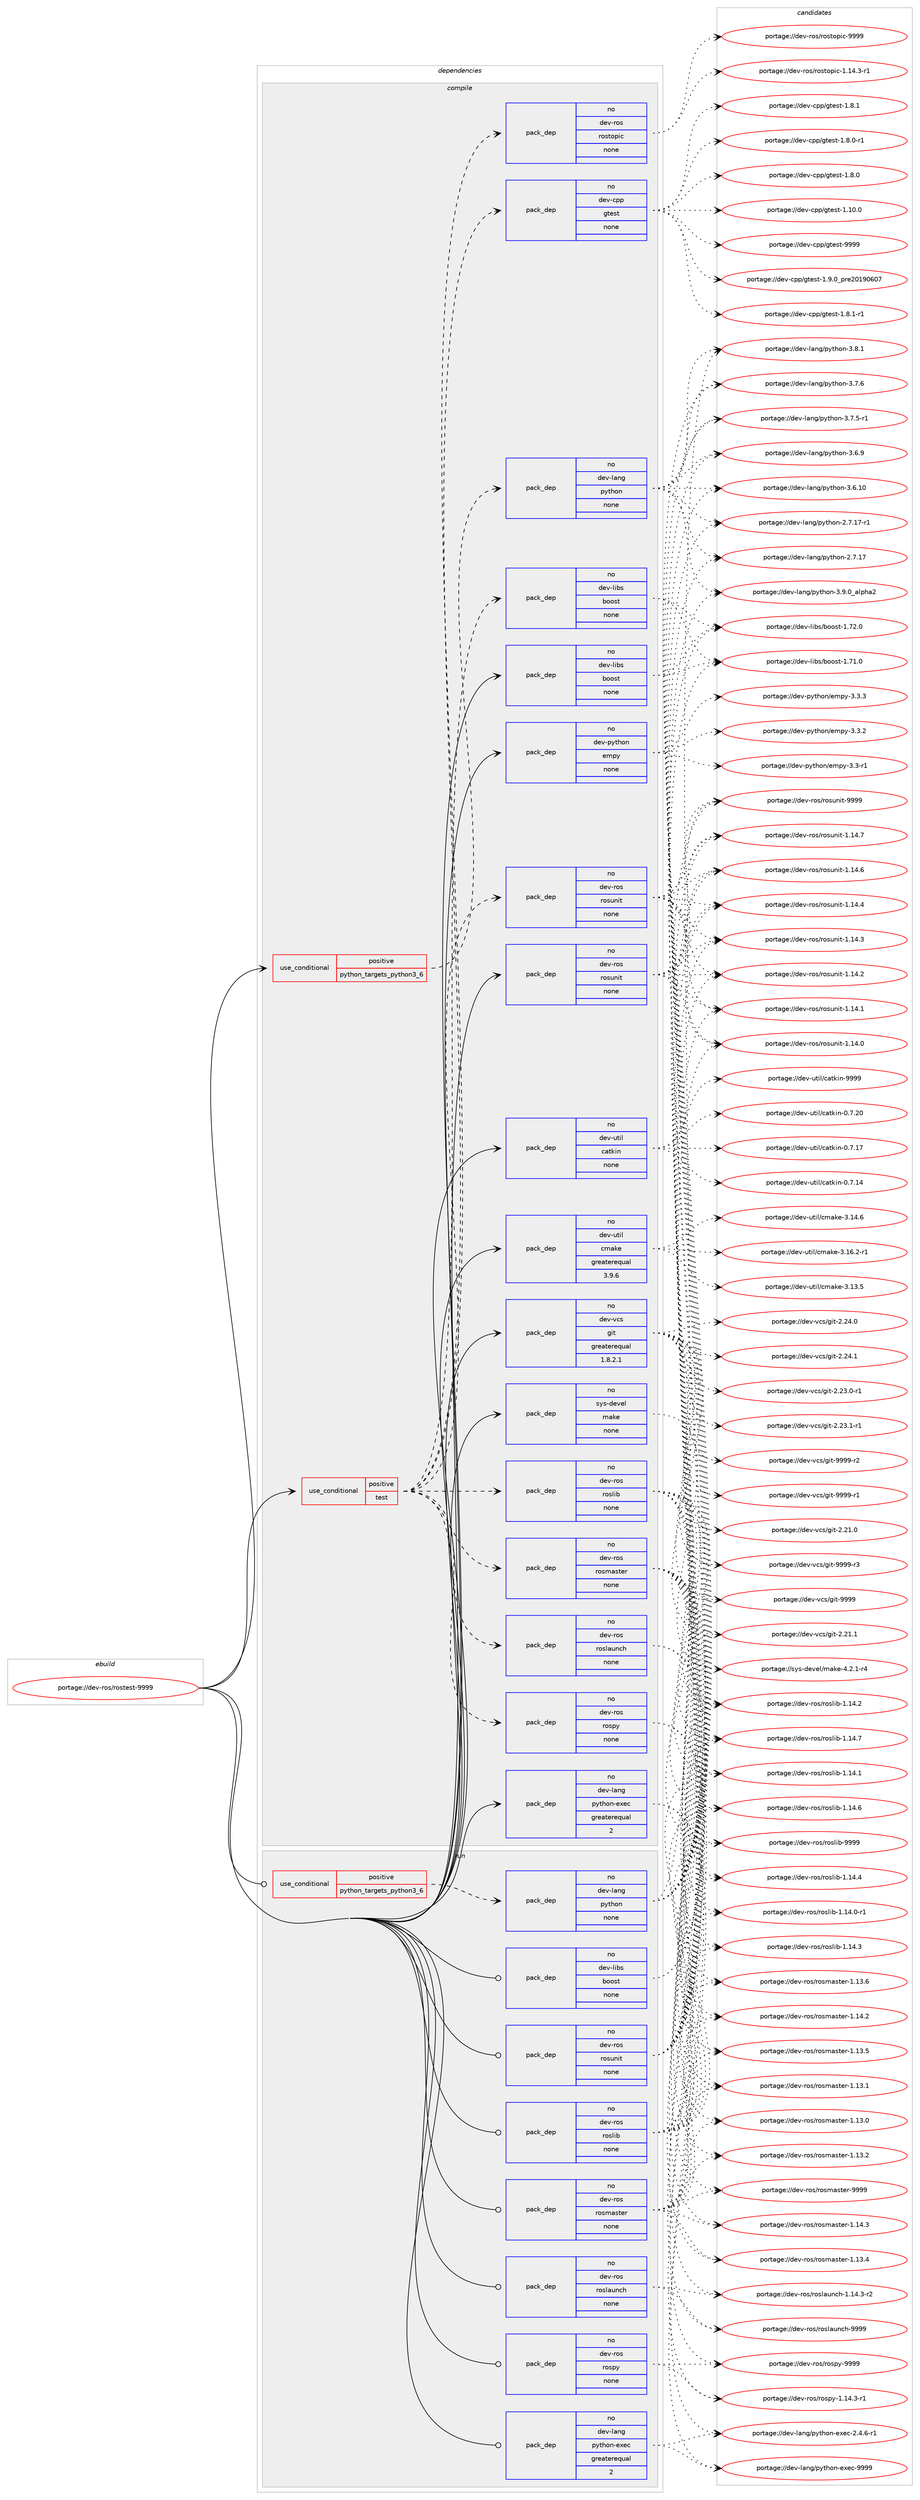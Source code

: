 digraph prolog {

# *************
# Graph options
# *************

newrank=true;
concentrate=true;
compound=true;
graph [rankdir=LR,fontname=Helvetica,fontsize=10,ranksep=1.5];#, ranksep=2.5, nodesep=0.2];
edge  [arrowhead=vee];
node  [fontname=Helvetica,fontsize=10];

# **********
# The ebuild
# **********

subgraph cluster_leftcol {
color=gray;
rank=same;
label=<<i>ebuild</i>>;
id [label="portage://dev-ros/rostest-9999", color=red, width=4, href="../dev-ros/rostest-9999.svg"];
}

# ****************
# The dependencies
# ****************

subgraph cluster_midcol {
color=gray;
label=<<i>dependencies</i>>;
subgraph cluster_compile {
fillcolor="#eeeeee";
style=filled;
label=<<i>compile</i>>;
subgraph cond97293 {
dependency384345 [label=<<TABLE BORDER="0" CELLBORDER="1" CELLSPACING="0" CELLPADDING="4"><TR><TD ROWSPAN="3" CELLPADDING="10">use_conditional</TD></TR><TR><TD>positive</TD></TR><TR><TD>python_targets_python3_6</TD></TR></TABLE>>, shape=none, color=red];
subgraph pack282199 {
dependency384346 [label=<<TABLE BORDER="0" CELLBORDER="1" CELLSPACING="0" CELLPADDING="4" WIDTH="220"><TR><TD ROWSPAN="6" CELLPADDING="30">pack_dep</TD></TR><TR><TD WIDTH="110">no</TD></TR><TR><TD>dev-lang</TD></TR><TR><TD>python</TD></TR><TR><TD>none</TD></TR><TR><TD></TD></TR></TABLE>>, shape=none, color=blue];
}
dependency384345:e -> dependency384346:w [weight=20,style="dashed",arrowhead="vee"];
}
id:e -> dependency384345:w [weight=20,style="solid",arrowhead="vee"];
subgraph cond97294 {
dependency384347 [label=<<TABLE BORDER="0" CELLBORDER="1" CELLSPACING="0" CELLPADDING="4"><TR><TD ROWSPAN="3" CELLPADDING="10">use_conditional</TD></TR><TR><TD>positive</TD></TR><TR><TD>test</TD></TR></TABLE>>, shape=none, color=red];
subgraph pack282200 {
dependency384348 [label=<<TABLE BORDER="0" CELLBORDER="1" CELLSPACING="0" CELLPADDING="4" WIDTH="220"><TR><TD ROWSPAN="6" CELLPADDING="30">pack_dep</TD></TR><TR><TD WIDTH="110">no</TD></TR><TR><TD>dev-ros</TD></TR><TR><TD>rosunit</TD></TR><TR><TD>none</TD></TR><TR><TD></TD></TR></TABLE>>, shape=none, color=blue];
}
dependency384347:e -> dependency384348:w [weight=20,style="dashed",arrowhead="vee"];
subgraph pack282201 {
dependency384349 [label=<<TABLE BORDER="0" CELLBORDER="1" CELLSPACING="0" CELLPADDING="4" WIDTH="220"><TR><TD ROWSPAN="6" CELLPADDING="30">pack_dep</TD></TR><TR><TD WIDTH="110">no</TD></TR><TR><TD>dev-libs</TD></TR><TR><TD>boost</TD></TR><TR><TD>none</TD></TR><TR><TD></TD></TR></TABLE>>, shape=none, color=blue];
}
dependency384347:e -> dependency384349:w [weight=20,style="dashed",arrowhead="vee"];
subgraph pack282202 {
dependency384350 [label=<<TABLE BORDER="0" CELLBORDER="1" CELLSPACING="0" CELLPADDING="4" WIDTH="220"><TR><TD ROWSPAN="6" CELLPADDING="30">pack_dep</TD></TR><TR><TD WIDTH="110">no</TD></TR><TR><TD>dev-ros</TD></TR><TR><TD>roslib</TD></TR><TR><TD>none</TD></TR><TR><TD></TD></TR></TABLE>>, shape=none, color=blue];
}
dependency384347:e -> dependency384350:w [weight=20,style="dashed",arrowhead="vee"];
subgraph pack282203 {
dependency384351 [label=<<TABLE BORDER="0" CELLBORDER="1" CELLSPACING="0" CELLPADDING="4" WIDTH="220"><TR><TD ROWSPAN="6" CELLPADDING="30">pack_dep</TD></TR><TR><TD WIDTH="110">no</TD></TR><TR><TD>dev-ros</TD></TR><TR><TD>rospy</TD></TR><TR><TD>none</TD></TR><TR><TD></TD></TR></TABLE>>, shape=none, color=blue];
}
dependency384347:e -> dependency384351:w [weight=20,style="dashed",arrowhead="vee"];
subgraph pack282204 {
dependency384352 [label=<<TABLE BORDER="0" CELLBORDER="1" CELLSPACING="0" CELLPADDING="4" WIDTH="220"><TR><TD ROWSPAN="6" CELLPADDING="30">pack_dep</TD></TR><TR><TD WIDTH="110">no</TD></TR><TR><TD>dev-ros</TD></TR><TR><TD>roslaunch</TD></TR><TR><TD>none</TD></TR><TR><TD></TD></TR></TABLE>>, shape=none, color=blue];
}
dependency384347:e -> dependency384352:w [weight=20,style="dashed",arrowhead="vee"];
subgraph pack282205 {
dependency384353 [label=<<TABLE BORDER="0" CELLBORDER="1" CELLSPACING="0" CELLPADDING="4" WIDTH="220"><TR><TD ROWSPAN="6" CELLPADDING="30">pack_dep</TD></TR><TR><TD WIDTH="110">no</TD></TR><TR><TD>dev-ros</TD></TR><TR><TD>rosmaster</TD></TR><TR><TD>none</TD></TR><TR><TD></TD></TR></TABLE>>, shape=none, color=blue];
}
dependency384347:e -> dependency384353:w [weight=20,style="dashed",arrowhead="vee"];
subgraph pack282206 {
dependency384354 [label=<<TABLE BORDER="0" CELLBORDER="1" CELLSPACING="0" CELLPADDING="4" WIDTH="220"><TR><TD ROWSPAN="6" CELLPADDING="30">pack_dep</TD></TR><TR><TD WIDTH="110">no</TD></TR><TR><TD>dev-cpp</TD></TR><TR><TD>gtest</TD></TR><TR><TD>none</TD></TR><TR><TD></TD></TR></TABLE>>, shape=none, color=blue];
}
dependency384347:e -> dependency384354:w [weight=20,style="dashed",arrowhead="vee"];
subgraph pack282207 {
dependency384355 [label=<<TABLE BORDER="0" CELLBORDER="1" CELLSPACING="0" CELLPADDING="4" WIDTH="220"><TR><TD ROWSPAN="6" CELLPADDING="30">pack_dep</TD></TR><TR><TD WIDTH="110">no</TD></TR><TR><TD>dev-ros</TD></TR><TR><TD>rostopic</TD></TR><TR><TD>none</TD></TR><TR><TD></TD></TR></TABLE>>, shape=none, color=blue];
}
dependency384347:e -> dependency384355:w [weight=20,style="dashed",arrowhead="vee"];
}
id:e -> dependency384347:w [weight=20,style="solid",arrowhead="vee"];
subgraph pack282208 {
dependency384356 [label=<<TABLE BORDER="0" CELLBORDER="1" CELLSPACING="0" CELLPADDING="4" WIDTH="220"><TR><TD ROWSPAN="6" CELLPADDING="30">pack_dep</TD></TR><TR><TD WIDTH="110">no</TD></TR><TR><TD>dev-lang</TD></TR><TR><TD>python-exec</TD></TR><TR><TD>greaterequal</TD></TR><TR><TD>2</TD></TR></TABLE>>, shape=none, color=blue];
}
id:e -> dependency384356:w [weight=20,style="solid",arrowhead="vee"];
subgraph pack282209 {
dependency384357 [label=<<TABLE BORDER="0" CELLBORDER="1" CELLSPACING="0" CELLPADDING="4" WIDTH="220"><TR><TD ROWSPAN="6" CELLPADDING="30">pack_dep</TD></TR><TR><TD WIDTH="110">no</TD></TR><TR><TD>dev-libs</TD></TR><TR><TD>boost</TD></TR><TR><TD>none</TD></TR><TR><TD></TD></TR></TABLE>>, shape=none, color=blue];
}
id:e -> dependency384357:w [weight=20,style="solid",arrowhead="vee"];
subgraph pack282210 {
dependency384358 [label=<<TABLE BORDER="0" CELLBORDER="1" CELLSPACING="0" CELLPADDING="4" WIDTH="220"><TR><TD ROWSPAN="6" CELLPADDING="30">pack_dep</TD></TR><TR><TD WIDTH="110">no</TD></TR><TR><TD>dev-python</TD></TR><TR><TD>empy</TD></TR><TR><TD>none</TD></TR><TR><TD></TD></TR></TABLE>>, shape=none, color=blue];
}
id:e -> dependency384358:w [weight=20,style="solid",arrowhead="vee"];
subgraph pack282211 {
dependency384359 [label=<<TABLE BORDER="0" CELLBORDER="1" CELLSPACING="0" CELLPADDING="4" WIDTH="220"><TR><TD ROWSPAN="6" CELLPADDING="30">pack_dep</TD></TR><TR><TD WIDTH="110">no</TD></TR><TR><TD>dev-ros</TD></TR><TR><TD>rosunit</TD></TR><TR><TD>none</TD></TR><TR><TD></TD></TR></TABLE>>, shape=none, color=blue];
}
id:e -> dependency384359:w [weight=20,style="solid",arrowhead="vee"];
subgraph pack282212 {
dependency384360 [label=<<TABLE BORDER="0" CELLBORDER="1" CELLSPACING="0" CELLPADDING="4" WIDTH="220"><TR><TD ROWSPAN="6" CELLPADDING="30">pack_dep</TD></TR><TR><TD WIDTH="110">no</TD></TR><TR><TD>dev-util</TD></TR><TR><TD>catkin</TD></TR><TR><TD>none</TD></TR><TR><TD></TD></TR></TABLE>>, shape=none, color=blue];
}
id:e -> dependency384360:w [weight=20,style="solid",arrowhead="vee"];
subgraph pack282213 {
dependency384361 [label=<<TABLE BORDER="0" CELLBORDER="1" CELLSPACING="0" CELLPADDING="4" WIDTH="220"><TR><TD ROWSPAN="6" CELLPADDING="30">pack_dep</TD></TR><TR><TD WIDTH="110">no</TD></TR><TR><TD>dev-util</TD></TR><TR><TD>cmake</TD></TR><TR><TD>greaterequal</TD></TR><TR><TD>3.9.6</TD></TR></TABLE>>, shape=none, color=blue];
}
id:e -> dependency384361:w [weight=20,style="solid",arrowhead="vee"];
subgraph pack282214 {
dependency384362 [label=<<TABLE BORDER="0" CELLBORDER="1" CELLSPACING="0" CELLPADDING="4" WIDTH="220"><TR><TD ROWSPAN="6" CELLPADDING="30">pack_dep</TD></TR><TR><TD WIDTH="110">no</TD></TR><TR><TD>dev-vcs</TD></TR><TR><TD>git</TD></TR><TR><TD>greaterequal</TD></TR><TR><TD>1.8.2.1</TD></TR></TABLE>>, shape=none, color=blue];
}
id:e -> dependency384362:w [weight=20,style="solid",arrowhead="vee"];
subgraph pack282215 {
dependency384363 [label=<<TABLE BORDER="0" CELLBORDER="1" CELLSPACING="0" CELLPADDING="4" WIDTH="220"><TR><TD ROWSPAN="6" CELLPADDING="30">pack_dep</TD></TR><TR><TD WIDTH="110">no</TD></TR><TR><TD>sys-devel</TD></TR><TR><TD>make</TD></TR><TR><TD>none</TD></TR><TR><TD></TD></TR></TABLE>>, shape=none, color=blue];
}
id:e -> dependency384363:w [weight=20,style="solid",arrowhead="vee"];
}
subgraph cluster_compileandrun {
fillcolor="#eeeeee";
style=filled;
label=<<i>compile and run</i>>;
}
subgraph cluster_run {
fillcolor="#eeeeee";
style=filled;
label=<<i>run</i>>;
subgraph cond97295 {
dependency384364 [label=<<TABLE BORDER="0" CELLBORDER="1" CELLSPACING="0" CELLPADDING="4"><TR><TD ROWSPAN="3" CELLPADDING="10">use_conditional</TD></TR><TR><TD>positive</TD></TR><TR><TD>python_targets_python3_6</TD></TR></TABLE>>, shape=none, color=red];
subgraph pack282216 {
dependency384365 [label=<<TABLE BORDER="0" CELLBORDER="1" CELLSPACING="0" CELLPADDING="4" WIDTH="220"><TR><TD ROWSPAN="6" CELLPADDING="30">pack_dep</TD></TR><TR><TD WIDTH="110">no</TD></TR><TR><TD>dev-lang</TD></TR><TR><TD>python</TD></TR><TR><TD>none</TD></TR><TR><TD></TD></TR></TABLE>>, shape=none, color=blue];
}
dependency384364:e -> dependency384365:w [weight=20,style="dashed",arrowhead="vee"];
}
id:e -> dependency384364:w [weight=20,style="solid",arrowhead="odot"];
subgraph pack282217 {
dependency384366 [label=<<TABLE BORDER="0" CELLBORDER="1" CELLSPACING="0" CELLPADDING="4" WIDTH="220"><TR><TD ROWSPAN="6" CELLPADDING="30">pack_dep</TD></TR><TR><TD WIDTH="110">no</TD></TR><TR><TD>dev-lang</TD></TR><TR><TD>python-exec</TD></TR><TR><TD>greaterequal</TD></TR><TR><TD>2</TD></TR></TABLE>>, shape=none, color=blue];
}
id:e -> dependency384366:w [weight=20,style="solid",arrowhead="odot"];
subgraph pack282218 {
dependency384367 [label=<<TABLE BORDER="0" CELLBORDER="1" CELLSPACING="0" CELLPADDING="4" WIDTH="220"><TR><TD ROWSPAN="6" CELLPADDING="30">pack_dep</TD></TR><TR><TD WIDTH="110">no</TD></TR><TR><TD>dev-libs</TD></TR><TR><TD>boost</TD></TR><TR><TD>none</TD></TR><TR><TD></TD></TR></TABLE>>, shape=none, color=blue];
}
id:e -> dependency384367:w [weight=20,style="solid",arrowhead="odot"];
subgraph pack282219 {
dependency384368 [label=<<TABLE BORDER="0" CELLBORDER="1" CELLSPACING="0" CELLPADDING="4" WIDTH="220"><TR><TD ROWSPAN="6" CELLPADDING="30">pack_dep</TD></TR><TR><TD WIDTH="110">no</TD></TR><TR><TD>dev-ros</TD></TR><TR><TD>roslaunch</TD></TR><TR><TD>none</TD></TR><TR><TD></TD></TR></TABLE>>, shape=none, color=blue];
}
id:e -> dependency384368:w [weight=20,style="solid",arrowhead="odot"];
subgraph pack282220 {
dependency384369 [label=<<TABLE BORDER="0" CELLBORDER="1" CELLSPACING="0" CELLPADDING="4" WIDTH="220"><TR><TD ROWSPAN="6" CELLPADDING="30">pack_dep</TD></TR><TR><TD WIDTH="110">no</TD></TR><TR><TD>dev-ros</TD></TR><TR><TD>roslib</TD></TR><TR><TD>none</TD></TR><TR><TD></TD></TR></TABLE>>, shape=none, color=blue];
}
id:e -> dependency384369:w [weight=20,style="solid",arrowhead="odot"];
subgraph pack282221 {
dependency384370 [label=<<TABLE BORDER="0" CELLBORDER="1" CELLSPACING="0" CELLPADDING="4" WIDTH="220"><TR><TD ROWSPAN="6" CELLPADDING="30">pack_dep</TD></TR><TR><TD WIDTH="110">no</TD></TR><TR><TD>dev-ros</TD></TR><TR><TD>rosmaster</TD></TR><TR><TD>none</TD></TR><TR><TD></TD></TR></TABLE>>, shape=none, color=blue];
}
id:e -> dependency384370:w [weight=20,style="solid",arrowhead="odot"];
subgraph pack282222 {
dependency384371 [label=<<TABLE BORDER="0" CELLBORDER="1" CELLSPACING="0" CELLPADDING="4" WIDTH="220"><TR><TD ROWSPAN="6" CELLPADDING="30">pack_dep</TD></TR><TR><TD WIDTH="110">no</TD></TR><TR><TD>dev-ros</TD></TR><TR><TD>rospy</TD></TR><TR><TD>none</TD></TR><TR><TD></TD></TR></TABLE>>, shape=none, color=blue];
}
id:e -> dependency384371:w [weight=20,style="solid",arrowhead="odot"];
subgraph pack282223 {
dependency384372 [label=<<TABLE BORDER="0" CELLBORDER="1" CELLSPACING="0" CELLPADDING="4" WIDTH="220"><TR><TD ROWSPAN="6" CELLPADDING="30">pack_dep</TD></TR><TR><TD WIDTH="110">no</TD></TR><TR><TD>dev-ros</TD></TR><TR><TD>rosunit</TD></TR><TR><TD>none</TD></TR><TR><TD></TD></TR></TABLE>>, shape=none, color=blue];
}
id:e -> dependency384372:w [weight=20,style="solid",arrowhead="odot"];
}
}

# **************
# The candidates
# **************

subgraph cluster_choices {
rank=same;
color=gray;
label=<<i>candidates</i>>;

subgraph choice282199 {
color=black;
nodesep=1;
choice10010111845108971101034711212111610411111045514657464895971081121049750 [label="portage://dev-lang/python-3.9.0_alpha2", color=red, width=4,href="../dev-lang/python-3.9.0_alpha2.svg"];
choice100101118451089711010347112121116104111110455146564649 [label="portage://dev-lang/python-3.8.1", color=red, width=4,href="../dev-lang/python-3.8.1.svg"];
choice100101118451089711010347112121116104111110455146554654 [label="portage://dev-lang/python-3.7.6", color=red, width=4,href="../dev-lang/python-3.7.6.svg"];
choice1001011184510897110103471121211161041111104551465546534511449 [label="portage://dev-lang/python-3.7.5-r1", color=red, width=4,href="../dev-lang/python-3.7.5-r1.svg"];
choice100101118451089711010347112121116104111110455146544657 [label="portage://dev-lang/python-3.6.9", color=red, width=4,href="../dev-lang/python-3.6.9.svg"];
choice10010111845108971101034711212111610411111045514654464948 [label="portage://dev-lang/python-3.6.10", color=red, width=4,href="../dev-lang/python-3.6.10.svg"];
choice100101118451089711010347112121116104111110455046554649554511449 [label="portage://dev-lang/python-2.7.17-r1", color=red, width=4,href="../dev-lang/python-2.7.17-r1.svg"];
choice10010111845108971101034711212111610411111045504655464955 [label="portage://dev-lang/python-2.7.17", color=red, width=4,href="../dev-lang/python-2.7.17.svg"];
dependency384346:e -> choice10010111845108971101034711212111610411111045514657464895971081121049750:w [style=dotted,weight="100"];
dependency384346:e -> choice100101118451089711010347112121116104111110455146564649:w [style=dotted,weight="100"];
dependency384346:e -> choice100101118451089711010347112121116104111110455146554654:w [style=dotted,weight="100"];
dependency384346:e -> choice1001011184510897110103471121211161041111104551465546534511449:w [style=dotted,weight="100"];
dependency384346:e -> choice100101118451089711010347112121116104111110455146544657:w [style=dotted,weight="100"];
dependency384346:e -> choice10010111845108971101034711212111610411111045514654464948:w [style=dotted,weight="100"];
dependency384346:e -> choice100101118451089711010347112121116104111110455046554649554511449:w [style=dotted,weight="100"];
dependency384346:e -> choice10010111845108971101034711212111610411111045504655464955:w [style=dotted,weight="100"];
}
subgraph choice282200 {
color=black;
nodesep=1;
choice10010111845114111115471141111151171101051164557575757 [label="portage://dev-ros/rosunit-9999", color=red, width=4,href="../dev-ros/rosunit-9999.svg"];
choice100101118451141111154711411111511711010511645494649524655 [label="portage://dev-ros/rosunit-1.14.7", color=red, width=4,href="../dev-ros/rosunit-1.14.7.svg"];
choice100101118451141111154711411111511711010511645494649524654 [label="portage://dev-ros/rosunit-1.14.6", color=red, width=4,href="../dev-ros/rosunit-1.14.6.svg"];
choice100101118451141111154711411111511711010511645494649524652 [label="portage://dev-ros/rosunit-1.14.4", color=red, width=4,href="../dev-ros/rosunit-1.14.4.svg"];
choice100101118451141111154711411111511711010511645494649524651 [label="portage://dev-ros/rosunit-1.14.3", color=red, width=4,href="../dev-ros/rosunit-1.14.3.svg"];
choice100101118451141111154711411111511711010511645494649524650 [label="portage://dev-ros/rosunit-1.14.2", color=red, width=4,href="../dev-ros/rosunit-1.14.2.svg"];
choice100101118451141111154711411111511711010511645494649524649 [label="portage://dev-ros/rosunit-1.14.1", color=red, width=4,href="../dev-ros/rosunit-1.14.1.svg"];
choice100101118451141111154711411111511711010511645494649524648 [label="portage://dev-ros/rosunit-1.14.0", color=red, width=4,href="../dev-ros/rosunit-1.14.0.svg"];
dependency384348:e -> choice10010111845114111115471141111151171101051164557575757:w [style=dotted,weight="100"];
dependency384348:e -> choice100101118451141111154711411111511711010511645494649524655:w [style=dotted,weight="100"];
dependency384348:e -> choice100101118451141111154711411111511711010511645494649524654:w [style=dotted,weight="100"];
dependency384348:e -> choice100101118451141111154711411111511711010511645494649524652:w [style=dotted,weight="100"];
dependency384348:e -> choice100101118451141111154711411111511711010511645494649524651:w [style=dotted,weight="100"];
dependency384348:e -> choice100101118451141111154711411111511711010511645494649524650:w [style=dotted,weight="100"];
dependency384348:e -> choice100101118451141111154711411111511711010511645494649524649:w [style=dotted,weight="100"];
dependency384348:e -> choice100101118451141111154711411111511711010511645494649524648:w [style=dotted,weight="100"];
}
subgraph choice282201 {
color=black;
nodesep=1;
choice1001011184510810598115479811111111511645494655504648 [label="portage://dev-libs/boost-1.72.0", color=red, width=4,href="../dev-libs/boost-1.72.0.svg"];
choice1001011184510810598115479811111111511645494655494648 [label="portage://dev-libs/boost-1.71.0", color=red, width=4,href="../dev-libs/boost-1.71.0.svg"];
dependency384349:e -> choice1001011184510810598115479811111111511645494655504648:w [style=dotted,weight="100"];
dependency384349:e -> choice1001011184510810598115479811111111511645494655494648:w [style=dotted,weight="100"];
}
subgraph choice282202 {
color=black;
nodesep=1;
choice1001011184511411111547114111115108105984557575757 [label="portage://dev-ros/roslib-9999", color=red, width=4,href="../dev-ros/roslib-9999.svg"];
choice10010111845114111115471141111151081059845494649524655 [label="portage://dev-ros/roslib-1.14.7", color=red, width=4,href="../dev-ros/roslib-1.14.7.svg"];
choice10010111845114111115471141111151081059845494649524654 [label="portage://dev-ros/roslib-1.14.6", color=red, width=4,href="../dev-ros/roslib-1.14.6.svg"];
choice10010111845114111115471141111151081059845494649524652 [label="portage://dev-ros/roslib-1.14.4", color=red, width=4,href="../dev-ros/roslib-1.14.4.svg"];
choice10010111845114111115471141111151081059845494649524651 [label="portage://dev-ros/roslib-1.14.3", color=red, width=4,href="../dev-ros/roslib-1.14.3.svg"];
choice10010111845114111115471141111151081059845494649524650 [label="portage://dev-ros/roslib-1.14.2", color=red, width=4,href="../dev-ros/roslib-1.14.2.svg"];
choice10010111845114111115471141111151081059845494649524649 [label="portage://dev-ros/roslib-1.14.1", color=red, width=4,href="../dev-ros/roslib-1.14.1.svg"];
choice100101118451141111154711411111510810598454946495246484511449 [label="portage://dev-ros/roslib-1.14.0-r1", color=red, width=4,href="../dev-ros/roslib-1.14.0-r1.svg"];
dependency384350:e -> choice1001011184511411111547114111115108105984557575757:w [style=dotted,weight="100"];
dependency384350:e -> choice10010111845114111115471141111151081059845494649524655:w [style=dotted,weight="100"];
dependency384350:e -> choice10010111845114111115471141111151081059845494649524654:w [style=dotted,weight="100"];
dependency384350:e -> choice10010111845114111115471141111151081059845494649524652:w [style=dotted,weight="100"];
dependency384350:e -> choice10010111845114111115471141111151081059845494649524651:w [style=dotted,weight="100"];
dependency384350:e -> choice10010111845114111115471141111151081059845494649524650:w [style=dotted,weight="100"];
dependency384350:e -> choice10010111845114111115471141111151081059845494649524649:w [style=dotted,weight="100"];
dependency384350:e -> choice100101118451141111154711411111510810598454946495246484511449:w [style=dotted,weight="100"];
}
subgraph choice282203 {
color=black;
nodesep=1;
choice10010111845114111115471141111151121214557575757 [label="portage://dev-ros/rospy-9999", color=red, width=4,href="../dev-ros/rospy-9999.svg"];
choice1001011184511411111547114111115112121454946495246514511449 [label="portage://dev-ros/rospy-1.14.3-r1", color=red, width=4,href="../dev-ros/rospy-1.14.3-r1.svg"];
dependency384351:e -> choice10010111845114111115471141111151121214557575757:w [style=dotted,weight="100"];
dependency384351:e -> choice1001011184511411111547114111115112121454946495246514511449:w [style=dotted,weight="100"];
}
subgraph choice282204 {
color=black;
nodesep=1;
choice100101118451141111154711411111510897117110991044557575757 [label="portage://dev-ros/roslaunch-9999", color=red, width=4,href="../dev-ros/roslaunch-9999.svg"];
choice10010111845114111115471141111151089711711099104454946495246514511450 [label="portage://dev-ros/roslaunch-1.14.3-r2", color=red, width=4,href="../dev-ros/roslaunch-1.14.3-r2.svg"];
dependency384352:e -> choice100101118451141111154711411111510897117110991044557575757:w [style=dotted,weight="100"];
dependency384352:e -> choice10010111845114111115471141111151089711711099104454946495246514511450:w [style=dotted,weight="100"];
}
subgraph choice282205 {
color=black;
nodesep=1;
choice1001011184511411111547114111115109971151161011144557575757 [label="portage://dev-ros/rosmaster-9999", color=red, width=4,href="../dev-ros/rosmaster-9999.svg"];
choice10010111845114111115471141111151099711511610111445494649524651 [label="portage://dev-ros/rosmaster-1.14.3", color=red, width=4,href="../dev-ros/rosmaster-1.14.3.svg"];
choice10010111845114111115471141111151099711511610111445494649524650 [label="portage://dev-ros/rosmaster-1.14.2", color=red, width=4,href="../dev-ros/rosmaster-1.14.2.svg"];
choice10010111845114111115471141111151099711511610111445494649514654 [label="portage://dev-ros/rosmaster-1.13.6", color=red, width=4,href="../dev-ros/rosmaster-1.13.6.svg"];
choice10010111845114111115471141111151099711511610111445494649514653 [label="portage://dev-ros/rosmaster-1.13.5", color=red, width=4,href="../dev-ros/rosmaster-1.13.5.svg"];
choice10010111845114111115471141111151099711511610111445494649514652 [label="portage://dev-ros/rosmaster-1.13.4", color=red, width=4,href="../dev-ros/rosmaster-1.13.4.svg"];
choice10010111845114111115471141111151099711511610111445494649514650 [label="portage://dev-ros/rosmaster-1.13.2", color=red, width=4,href="../dev-ros/rosmaster-1.13.2.svg"];
choice10010111845114111115471141111151099711511610111445494649514649 [label="portage://dev-ros/rosmaster-1.13.1", color=red, width=4,href="../dev-ros/rosmaster-1.13.1.svg"];
choice10010111845114111115471141111151099711511610111445494649514648 [label="portage://dev-ros/rosmaster-1.13.0", color=red, width=4,href="../dev-ros/rosmaster-1.13.0.svg"];
dependency384353:e -> choice1001011184511411111547114111115109971151161011144557575757:w [style=dotted,weight="100"];
dependency384353:e -> choice10010111845114111115471141111151099711511610111445494649524651:w [style=dotted,weight="100"];
dependency384353:e -> choice10010111845114111115471141111151099711511610111445494649524650:w [style=dotted,weight="100"];
dependency384353:e -> choice10010111845114111115471141111151099711511610111445494649514654:w [style=dotted,weight="100"];
dependency384353:e -> choice10010111845114111115471141111151099711511610111445494649514653:w [style=dotted,weight="100"];
dependency384353:e -> choice10010111845114111115471141111151099711511610111445494649514652:w [style=dotted,weight="100"];
dependency384353:e -> choice10010111845114111115471141111151099711511610111445494649514650:w [style=dotted,weight="100"];
dependency384353:e -> choice10010111845114111115471141111151099711511610111445494649514649:w [style=dotted,weight="100"];
dependency384353:e -> choice10010111845114111115471141111151099711511610111445494649514648:w [style=dotted,weight="100"];
}
subgraph choice282206 {
color=black;
nodesep=1;
choice1001011184599112112471031161011151164557575757 [label="portage://dev-cpp/gtest-9999", color=red, width=4,href="../dev-cpp/gtest-9999.svg"];
choice100101118459911211247103116101115116454946574648951121141015048495748544855 [label="portage://dev-cpp/gtest-1.9.0_pre20190607", color=red, width=4,href="../dev-cpp/gtest-1.9.0_pre20190607.svg"];
choice1001011184599112112471031161011151164549465646494511449 [label="portage://dev-cpp/gtest-1.8.1-r1", color=red, width=4,href="../dev-cpp/gtest-1.8.1-r1.svg"];
choice100101118459911211247103116101115116454946564649 [label="portage://dev-cpp/gtest-1.8.1", color=red, width=4,href="../dev-cpp/gtest-1.8.1.svg"];
choice1001011184599112112471031161011151164549465646484511449 [label="portage://dev-cpp/gtest-1.8.0-r1", color=red, width=4,href="../dev-cpp/gtest-1.8.0-r1.svg"];
choice100101118459911211247103116101115116454946564648 [label="portage://dev-cpp/gtest-1.8.0", color=red, width=4,href="../dev-cpp/gtest-1.8.0.svg"];
choice10010111845991121124710311610111511645494649484648 [label="portage://dev-cpp/gtest-1.10.0", color=red, width=4,href="../dev-cpp/gtest-1.10.0.svg"];
dependency384354:e -> choice1001011184599112112471031161011151164557575757:w [style=dotted,weight="100"];
dependency384354:e -> choice100101118459911211247103116101115116454946574648951121141015048495748544855:w [style=dotted,weight="100"];
dependency384354:e -> choice1001011184599112112471031161011151164549465646494511449:w [style=dotted,weight="100"];
dependency384354:e -> choice100101118459911211247103116101115116454946564649:w [style=dotted,weight="100"];
dependency384354:e -> choice1001011184599112112471031161011151164549465646484511449:w [style=dotted,weight="100"];
dependency384354:e -> choice100101118459911211247103116101115116454946564648:w [style=dotted,weight="100"];
dependency384354:e -> choice10010111845991121124710311610111511645494649484648:w [style=dotted,weight="100"];
}
subgraph choice282207 {
color=black;
nodesep=1;
choice1001011184511411111547114111115116111112105994557575757 [label="portage://dev-ros/rostopic-9999", color=red, width=4,href="../dev-ros/rostopic-9999.svg"];
choice100101118451141111154711411111511611111210599454946495246514511449 [label="portage://dev-ros/rostopic-1.14.3-r1", color=red, width=4,href="../dev-ros/rostopic-1.14.3-r1.svg"];
dependency384355:e -> choice1001011184511411111547114111115116111112105994557575757:w [style=dotted,weight="100"];
dependency384355:e -> choice100101118451141111154711411111511611111210599454946495246514511449:w [style=dotted,weight="100"];
}
subgraph choice282208 {
color=black;
nodesep=1;
choice10010111845108971101034711212111610411111045101120101994557575757 [label="portage://dev-lang/python-exec-9999", color=red, width=4,href="../dev-lang/python-exec-9999.svg"];
choice10010111845108971101034711212111610411111045101120101994550465246544511449 [label="portage://dev-lang/python-exec-2.4.6-r1", color=red, width=4,href="../dev-lang/python-exec-2.4.6-r1.svg"];
dependency384356:e -> choice10010111845108971101034711212111610411111045101120101994557575757:w [style=dotted,weight="100"];
dependency384356:e -> choice10010111845108971101034711212111610411111045101120101994550465246544511449:w [style=dotted,weight="100"];
}
subgraph choice282209 {
color=black;
nodesep=1;
choice1001011184510810598115479811111111511645494655504648 [label="portage://dev-libs/boost-1.72.0", color=red, width=4,href="../dev-libs/boost-1.72.0.svg"];
choice1001011184510810598115479811111111511645494655494648 [label="portage://dev-libs/boost-1.71.0", color=red, width=4,href="../dev-libs/boost-1.71.0.svg"];
dependency384357:e -> choice1001011184510810598115479811111111511645494655504648:w [style=dotted,weight="100"];
dependency384357:e -> choice1001011184510810598115479811111111511645494655494648:w [style=dotted,weight="100"];
}
subgraph choice282210 {
color=black;
nodesep=1;
choice1001011184511212111610411111047101109112121455146514651 [label="portage://dev-python/empy-3.3.3", color=red, width=4,href="../dev-python/empy-3.3.3.svg"];
choice1001011184511212111610411111047101109112121455146514650 [label="portage://dev-python/empy-3.3.2", color=red, width=4,href="../dev-python/empy-3.3.2.svg"];
choice1001011184511212111610411111047101109112121455146514511449 [label="portage://dev-python/empy-3.3-r1", color=red, width=4,href="../dev-python/empy-3.3-r1.svg"];
dependency384358:e -> choice1001011184511212111610411111047101109112121455146514651:w [style=dotted,weight="100"];
dependency384358:e -> choice1001011184511212111610411111047101109112121455146514650:w [style=dotted,weight="100"];
dependency384358:e -> choice1001011184511212111610411111047101109112121455146514511449:w [style=dotted,weight="100"];
}
subgraph choice282211 {
color=black;
nodesep=1;
choice10010111845114111115471141111151171101051164557575757 [label="portage://dev-ros/rosunit-9999", color=red, width=4,href="../dev-ros/rosunit-9999.svg"];
choice100101118451141111154711411111511711010511645494649524655 [label="portage://dev-ros/rosunit-1.14.7", color=red, width=4,href="../dev-ros/rosunit-1.14.7.svg"];
choice100101118451141111154711411111511711010511645494649524654 [label="portage://dev-ros/rosunit-1.14.6", color=red, width=4,href="../dev-ros/rosunit-1.14.6.svg"];
choice100101118451141111154711411111511711010511645494649524652 [label="portage://dev-ros/rosunit-1.14.4", color=red, width=4,href="../dev-ros/rosunit-1.14.4.svg"];
choice100101118451141111154711411111511711010511645494649524651 [label="portage://dev-ros/rosunit-1.14.3", color=red, width=4,href="../dev-ros/rosunit-1.14.3.svg"];
choice100101118451141111154711411111511711010511645494649524650 [label="portage://dev-ros/rosunit-1.14.2", color=red, width=4,href="../dev-ros/rosunit-1.14.2.svg"];
choice100101118451141111154711411111511711010511645494649524649 [label="portage://dev-ros/rosunit-1.14.1", color=red, width=4,href="../dev-ros/rosunit-1.14.1.svg"];
choice100101118451141111154711411111511711010511645494649524648 [label="portage://dev-ros/rosunit-1.14.0", color=red, width=4,href="../dev-ros/rosunit-1.14.0.svg"];
dependency384359:e -> choice10010111845114111115471141111151171101051164557575757:w [style=dotted,weight="100"];
dependency384359:e -> choice100101118451141111154711411111511711010511645494649524655:w [style=dotted,weight="100"];
dependency384359:e -> choice100101118451141111154711411111511711010511645494649524654:w [style=dotted,weight="100"];
dependency384359:e -> choice100101118451141111154711411111511711010511645494649524652:w [style=dotted,weight="100"];
dependency384359:e -> choice100101118451141111154711411111511711010511645494649524651:w [style=dotted,weight="100"];
dependency384359:e -> choice100101118451141111154711411111511711010511645494649524650:w [style=dotted,weight="100"];
dependency384359:e -> choice100101118451141111154711411111511711010511645494649524649:w [style=dotted,weight="100"];
dependency384359:e -> choice100101118451141111154711411111511711010511645494649524648:w [style=dotted,weight="100"];
}
subgraph choice282212 {
color=black;
nodesep=1;
choice100101118451171161051084799971161071051104557575757 [label="portage://dev-util/catkin-9999", color=red, width=4,href="../dev-util/catkin-9999.svg"];
choice1001011184511711610510847999711610710511045484655465048 [label="portage://dev-util/catkin-0.7.20", color=red, width=4,href="../dev-util/catkin-0.7.20.svg"];
choice1001011184511711610510847999711610710511045484655464955 [label="portage://dev-util/catkin-0.7.17", color=red, width=4,href="../dev-util/catkin-0.7.17.svg"];
choice1001011184511711610510847999711610710511045484655464952 [label="portage://dev-util/catkin-0.7.14", color=red, width=4,href="../dev-util/catkin-0.7.14.svg"];
dependency384360:e -> choice100101118451171161051084799971161071051104557575757:w [style=dotted,weight="100"];
dependency384360:e -> choice1001011184511711610510847999711610710511045484655465048:w [style=dotted,weight="100"];
dependency384360:e -> choice1001011184511711610510847999711610710511045484655464955:w [style=dotted,weight="100"];
dependency384360:e -> choice1001011184511711610510847999711610710511045484655464952:w [style=dotted,weight="100"];
}
subgraph choice282213 {
color=black;
nodesep=1;
choice10010111845117116105108479910997107101455146495446504511449 [label="portage://dev-util/cmake-3.16.2-r1", color=red, width=4,href="../dev-util/cmake-3.16.2-r1.svg"];
choice1001011184511711610510847991099710710145514649524654 [label="portage://dev-util/cmake-3.14.6", color=red, width=4,href="../dev-util/cmake-3.14.6.svg"];
choice1001011184511711610510847991099710710145514649514653 [label="portage://dev-util/cmake-3.13.5", color=red, width=4,href="../dev-util/cmake-3.13.5.svg"];
dependency384361:e -> choice10010111845117116105108479910997107101455146495446504511449:w [style=dotted,weight="100"];
dependency384361:e -> choice1001011184511711610510847991099710710145514649524654:w [style=dotted,weight="100"];
dependency384361:e -> choice1001011184511711610510847991099710710145514649514653:w [style=dotted,weight="100"];
}
subgraph choice282214 {
color=black;
nodesep=1;
choice10010111845118991154710310511645575757574511451 [label="portage://dev-vcs/git-9999-r3", color=red, width=4,href="../dev-vcs/git-9999-r3.svg"];
choice10010111845118991154710310511645575757574511450 [label="portage://dev-vcs/git-9999-r2", color=red, width=4,href="../dev-vcs/git-9999-r2.svg"];
choice10010111845118991154710310511645575757574511449 [label="portage://dev-vcs/git-9999-r1", color=red, width=4,href="../dev-vcs/git-9999-r1.svg"];
choice1001011184511899115471031051164557575757 [label="portage://dev-vcs/git-9999", color=red, width=4,href="../dev-vcs/git-9999.svg"];
choice10010111845118991154710310511645504650524649 [label="portage://dev-vcs/git-2.24.1", color=red, width=4,href="../dev-vcs/git-2.24.1.svg"];
choice10010111845118991154710310511645504650524648 [label="portage://dev-vcs/git-2.24.0", color=red, width=4,href="../dev-vcs/git-2.24.0.svg"];
choice100101118451189911547103105116455046505146494511449 [label="portage://dev-vcs/git-2.23.1-r1", color=red, width=4,href="../dev-vcs/git-2.23.1-r1.svg"];
choice100101118451189911547103105116455046505146484511449 [label="portage://dev-vcs/git-2.23.0-r1", color=red, width=4,href="../dev-vcs/git-2.23.0-r1.svg"];
choice10010111845118991154710310511645504650494649 [label="portage://dev-vcs/git-2.21.1", color=red, width=4,href="../dev-vcs/git-2.21.1.svg"];
choice10010111845118991154710310511645504650494648 [label="portage://dev-vcs/git-2.21.0", color=red, width=4,href="../dev-vcs/git-2.21.0.svg"];
dependency384362:e -> choice10010111845118991154710310511645575757574511451:w [style=dotted,weight="100"];
dependency384362:e -> choice10010111845118991154710310511645575757574511450:w [style=dotted,weight="100"];
dependency384362:e -> choice10010111845118991154710310511645575757574511449:w [style=dotted,weight="100"];
dependency384362:e -> choice1001011184511899115471031051164557575757:w [style=dotted,weight="100"];
dependency384362:e -> choice10010111845118991154710310511645504650524649:w [style=dotted,weight="100"];
dependency384362:e -> choice10010111845118991154710310511645504650524648:w [style=dotted,weight="100"];
dependency384362:e -> choice100101118451189911547103105116455046505146494511449:w [style=dotted,weight="100"];
dependency384362:e -> choice100101118451189911547103105116455046505146484511449:w [style=dotted,weight="100"];
dependency384362:e -> choice10010111845118991154710310511645504650494649:w [style=dotted,weight="100"];
dependency384362:e -> choice10010111845118991154710310511645504650494648:w [style=dotted,weight="100"];
}
subgraph choice282215 {
color=black;
nodesep=1;
choice1151211154510010111810110847109971071014552465046494511452 [label="portage://sys-devel/make-4.2.1-r4", color=red, width=4,href="../sys-devel/make-4.2.1-r4.svg"];
dependency384363:e -> choice1151211154510010111810110847109971071014552465046494511452:w [style=dotted,weight="100"];
}
subgraph choice282216 {
color=black;
nodesep=1;
choice10010111845108971101034711212111610411111045514657464895971081121049750 [label="portage://dev-lang/python-3.9.0_alpha2", color=red, width=4,href="../dev-lang/python-3.9.0_alpha2.svg"];
choice100101118451089711010347112121116104111110455146564649 [label="portage://dev-lang/python-3.8.1", color=red, width=4,href="../dev-lang/python-3.8.1.svg"];
choice100101118451089711010347112121116104111110455146554654 [label="portage://dev-lang/python-3.7.6", color=red, width=4,href="../dev-lang/python-3.7.6.svg"];
choice1001011184510897110103471121211161041111104551465546534511449 [label="portage://dev-lang/python-3.7.5-r1", color=red, width=4,href="../dev-lang/python-3.7.5-r1.svg"];
choice100101118451089711010347112121116104111110455146544657 [label="portage://dev-lang/python-3.6.9", color=red, width=4,href="../dev-lang/python-3.6.9.svg"];
choice10010111845108971101034711212111610411111045514654464948 [label="portage://dev-lang/python-3.6.10", color=red, width=4,href="../dev-lang/python-3.6.10.svg"];
choice100101118451089711010347112121116104111110455046554649554511449 [label="portage://dev-lang/python-2.7.17-r1", color=red, width=4,href="../dev-lang/python-2.7.17-r1.svg"];
choice10010111845108971101034711212111610411111045504655464955 [label="portage://dev-lang/python-2.7.17", color=red, width=4,href="../dev-lang/python-2.7.17.svg"];
dependency384365:e -> choice10010111845108971101034711212111610411111045514657464895971081121049750:w [style=dotted,weight="100"];
dependency384365:e -> choice100101118451089711010347112121116104111110455146564649:w [style=dotted,weight="100"];
dependency384365:e -> choice100101118451089711010347112121116104111110455146554654:w [style=dotted,weight="100"];
dependency384365:e -> choice1001011184510897110103471121211161041111104551465546534511449:w [style=dotted,weight="100"];
dependency384365:e -> choice100101118451089711010347112121116104111110455146544657:w [style=dotted,weight="100"];
dependency384365:e -> choice10010111845108971101034711212111610411111045514654464948:w [style=dotted,weight="100"];
dependency384365:e -> choice100101118451089711010347112121116104111110455046554649554511449:w [style=dotted,weight="100"];
dependency384365:e -> choice10010111845108971101034711212111610411111045504655464955:w [style=dotted,weight="100"];
}
subgraph choice282217 {
color=black;
nodesep=1;
choice10010111845108971101034711212111610411111045101120101994557575757 [label="portage://dev-lang/python-exec-9999", color=red, width=4,href="../dev-lang/python-exec-9999.svg"];
choice10010111845108971101034711212111610411111045101120101994550465246544511449 [label="portage://dev-lang/python-exec-2.4.6-r1", color=red, width=4,href="../dev-lang/python-exec-2.4.6-r1.svg"];
dependency384366:e -> choice10010111845108971101034711212111610411111045101120101994557575757:w [style=dotted,weight="100"];
dependency384366:e -> choice10010111845108971101034711212111610411111045101120101994550465246544511449:w [style=dotted,weight="100"];
}
subgraph choice282218 {
color=black;
nodesep=1;
choice1001011184510810598115479811111111511645494655504648 [label="portage://dev-libs/boost-1.72.0", color=red, width=4,href="../dev-libs/boost-1.72.0.svg"];
choice1001011184510810598115479811111111511645494655494648 [label="portage://dev-libs/boost-1.71.0", color=red, width=4,href="../dev-libs/boost-1.71.0.svg"];
dependency384367:e -> choice1001011184510810598115479811111111511645494655504648:w [style=dotted,weight="100"];
dependency384367:e -> choice1001011184510810598115479811111111511645494655494648:w [style=dotted,weight="100"];
}
subgraph choice282219 {
color=black;
nodesep=1;
choice100101118451141111154711411111510897117110991044557575757 [label="portage://dev-ros/roslaunch-9999", color=red, width=4,href="../dev-ros/roslaunch-9999.svg"];
choice10010111845114111115471141111151089711711099104454946495246514511450 [label="portage://dev-ros/roslaunch-1.14.3-r2", color=red, width=4,href="../dev-ros/roslaunch-1.14.3-r2.svg"];
dependency384368:e -> choice100101118451141111154711411111510897117110991044557575757:w [style=dotted,weight="100"];
dependency384368:e -> choice10010111845114111115471141111151089711711099104454946495246514511450:w [style=dotted,weight="100"];
}
subgraph choice282220 {
color=black;
nodesep=1;
choice1001011184511411111547114111115108105984557575757 [label="portage://dev-ros/roslib-9999", color=red, width=4,href="../dev-ros/roslib-9999.svg"];
choice10010111845114111115471141111151081059845494649524655 [label="portage://dev-ros/roslib-1.14.7", color=red, width=4,href="../dev-ros/roslib-1.14.7.svg"];
choice10010111845114111115471141111151081059845494649524654 [label="portage://dev-ros/roslib-1.14.6", color=red, width=4,href="../dev-ros/roslib-1.14.6.svg"];
choice10010111845114111115471141111151081059845494649524652 [label="portage://dev-ros/roslib-1.14.4", color=red, width=4,href="../dev-ros/roslib-1.14.4.svg"];
choice10010111845114111115471141111151081059845494649524651 [label="portage://dev-ros/roslib-1.14.3", color=red, width=4,href="../dev-ros/roslib-1.14.3.svg"];
choice10010111845114111115471141111151081059845494649524650 [label="portage://dev-ros/roslib-1.14.2", color=red, width=4,href="../dev-ros/roslib-1.14.2.svg"];
choice10010111845114111115471141111151081059845494649524649 [label="portage://dev-ros/roslib-1.14.1", color=red, width=4,href="../dev-ros/roslib-1.14.1.svg"];
choice100101118451141111154711411111510810598454946495246484511449 [label="portage://dev-ros/roslib-1.14.0-r1", color=red, width=4,href="../dev-ros/roslib-1.14.0-r1.svg"];
dependency384369:e -> choice1001011184511411111547114111115108105984557575757:w [style=dotted,weight="100"];
dependency384369:e -> choice10010111845114111115471141111151081059845494649524655:w [style=dotted,weight="100"];
dependency384369:e -> choice10010111845114111115471141111151081059845494649524654:w [style=dotted,weight="100"];
dependency384369:e -> choice10010111845114111115471141111151081059845494649524652:w [style=dotted,weight="100"];
dependency384369:e -> choice10010111845114111115471141111151081059845494649524651:w [style=dotted,weight="100"];
dependency384369:e -> choice10010111845114111115471141111151081059845494649524650:w [style=dotted,weight="100"];
dependency384369:e -> choice10010111845114111115471141111151081059845494649524649:w [style=dotted,weight="100"];
dependency384369:e -> choice100101118451141111154711411111510810598454946495246484511449:w [style=dotted,weight="100"];
}
subgraph choice282221 {
color=black;
nodesep=1;
choice1001011184511411111547114111115109971151161011144557575757 [label="portage://dev-ros/rosmaster-9999", color=red, width=4,href="../dev-ros/rosmaster-9999.svg"];
choice10010111845114111115471141111151099711511610111445494649524651 [label="portage://dev-ros/rosmaster-1.14.3", color=red, width=4,href="../dev-ros/rosmaster-1.14.3.svg"];
choice10010111845114111115471141111151099711511610111445494649524650 [label="portage://dev-ros/rosmaster-1.14.2", color=red, width=4,href="../dev-ros/rosmaster-1.14.2.svg"];
choice10010111845114111115471141111151099711511610111445494649514654 [label="portage://dev-ros/rosmaster-1.13.6", color=red, width=4,href="../dev-ros/rosmaster-1.13.6.svg"];
choice10010111845114111115471141111151099711511610111445494649514653 [label="portage://dev-ros/rosmaster-1.13.5", color=red, width=4,href="../dev-ros/rosmaster-1.13.5.svg"];
choice10010111845114111115471141111151099711511610111445494649514652 [label="portage://dev-ros/rosmaster-1.13.4", color=red, width=4,href="../dev-ros/rosmaster-1.13.4.svg"];
choice10010111845114111115471141111151099711511610111445494649514650 [label="portage://dev-ros/rosmaster-1.13.2", color=red, width=4,href="../dev-ros/rosmaster-1.13.2.svg"];
choice10010111845114111115471141111151099711511610111445494649514649 [label="portage://dev-ros/rosmaster-1.13.1", color=red, width=4,href="../dev-ros/rosmaster-1.13.1.svg"];
choice10010111845114111115471141111151099711511610111445494649514648 [label="portage://dev-ros/rosmaster-1.13.0", color=red, width=4,href="../dev-ros/rosmaster-1.13.0.svg"];
dependency384370:e -> choice1001011184511411111547114111115109971151161011144557575757:w [style=dotted,weight="100"];
dependency384370:e -> choice10010111845114111115471141111151099711511610111445494649524651:w [style=dotted,weight="100"];
dependency384370:e -> choice10010111845114111115471141111151099711511610111445494649524650:w [style=dotted,weight="100"];
dependency384370:e -> choice10010111845114111115471141111151099711511610111445494649514654:w [style=dotted,weight="100"];
dependency384370:e -> choice10010111845114111115471141111151099711511610111445494649514653:w [style=dotted,weight="100"];
dependency384370:e -> choice10010111845114111115471141111151099711511610111445494649514652:w [style=dotted,weight="100"];
dependency384370:e -> choice10010111845114111115471141111151099711511610111445494649514650:w [style=dotted,weight="100"];
dependency384370:e -> choice10010111845114111115471141111151099711511610111445494649514649:w [style=dotted,weight="100"];
dependency384370:e -> choice10010111845114111115471141111151099711511610111445494649514648:w [style=dotted,weight="100"];
}
subgraph choice282222 {
color=black;
nodesep=1;
choice10010111845114111115471141111151121214557575757 [label="portage://dev-ros/rospy-9999", color=red, width=4,href="../dev-ros/rospy-9999.svg"];
choice1001011184511411111547114111115112121454946495246514511449 [label="portage://dev-ros/rospy-1.14.3-r1", color=red, width=4,href="../dev-ros/rospy-1.14.3-r1.svg"];
dependency384371:e -> choice10010111845114111115471141111151121214557575757:w [style=dotted,weight="100"];
dependency384371:e -> choice1001011184511411111547114111115112121454946495246514511449:w [style=dotted,weight="100"];
}
subgraph choice282223 {
color=black;
nodesep=1;
choice10010111845114111115471141111151171101051164557575757 [label="portage://dev-ros/rosunit-9999", color=red, width=4,href="../dev-ros/rosunit-9999.svg"];
choice100101118451141111154711411111511711010511645494649524655 [label="portage://dev-ros/rosunit-1.14.7", color=red, width=4,href="../dev-ros/rosunit-1.14.7.svg"];
choice100101118451141111154711411111511711010511645494649524654 [label="portage://dev-ros/rosunit-1.14.6", color=red, width=4,href="../dev-ros/rosunit-1.14.6.svg"];
choice100101118451141111154711411111511711010511645494649524652 [label="portage://dev-ros/rosunit-1.14.4", color=red, width=4,href="../dev-ros/rosunit-1.14.4.svg"];
choice100101118451141111154711411111511711010511645494649524651 [label="portage://dev-ros/rosunit-1.14.3", color=red, width=4,href="../dev-ros/rosunit-1.14.3.svg"];
choice100101118451141111154711411111511711010511645494649524650 [label="portage://dev-ros/rosunit-1.14.2", color=red, width=4,href="../dev-ros/rosunit-1.14.2.svg"];
choice100101118451141111154711411111511711010511645494649524649 [label="portage://dev-ros/rosunit-1.14.1", color=red, width=4,href="../dev-ros/rosunit-1.14.1.svg"];
choice100101118451141111154711411111511711010511645494649524648 [label="portage://dev-ros/rosunit-1.14.0", color=red, width=4,href="../dev-ros/rosunit-1.14.0.svg"];
dependency384372:e -> choice10010111845114111115471141111151171101051164557575757:w [style=dotted,weight="100"];
dependency384372:e -> choice100101118451141111154711411111511711010511645494649524655:w [style=dotted,weight="100"];
dependency384372:e -> choice100101118451141111154711411111511711010511645494649524654:w [style=dotted,weight="100"];
dependency384372:e -> choice100101118451141111154711411111511711010511645494649524652:w [style=dotted,weight="100"];
dependency384372:e -> choice100101118451141111154711411111511711010511645494649524651:w [style=dotted,weight="100"];
dependency384372:e -> choice100101118451141111154711411111511711010511645494649524650:w [style=dotted,weight="100"];
dependency384372:e -> choice100101118451141111154711411111511711010511645494649524649:w [style=dotted,weight="100"];
dependency384372:e -> choice100101118451141111154711411111511711010511645494649524648:w [style=dotted,weight="100"];
}
}

}
